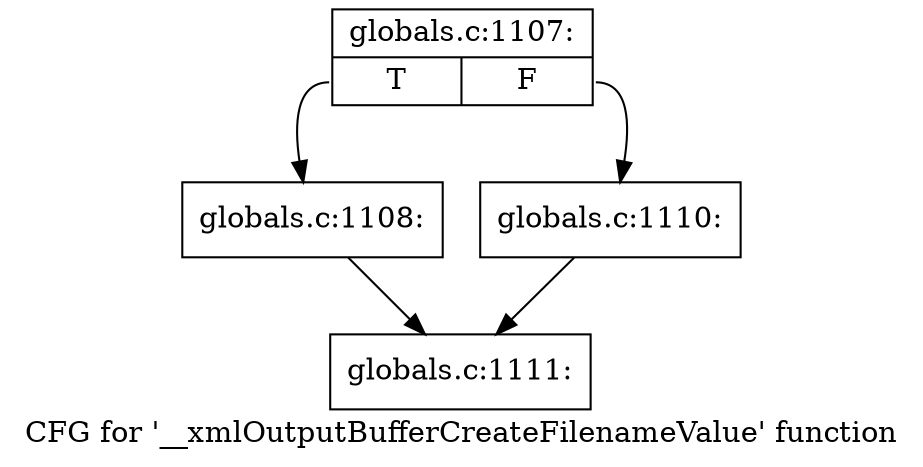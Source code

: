 digraph "CFG for '__xmlOutputBufferCreateFilenameValue' function" {
	label="CFG for '__xmlOutputBufferCreateFilenameValue' function";

	Node0x4ae46a0 [shape=record,label="{globals.c:1107:|{<s0>T|<s1>F}}"];
	Node0x4ae46a0:s0 -> Node0x4999370;
	Node0x4ae46a0:s1 -> Node0x4999670;
	Node0x4999370 [shape=record,label="{globals.c:1108:}"];
	Node0x4999370 -> Node0x4ae2ec0;
	Node0x4999670 [shape=record,label="{globals.c:1110:}"];
	Node0x4999670 -> Node0x4ae2ec0;
	Node0x4ae2ec0 [shape=record,label="{globals.c:1111:}"];
}

